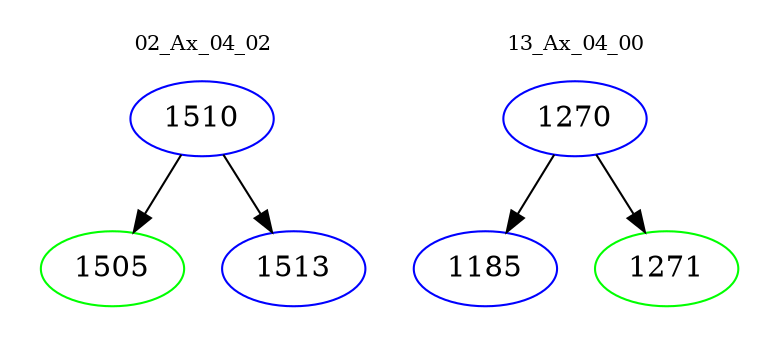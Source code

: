 digraph{
subgraph cluster_0 {
color = white
label = "02_Ax_04_02";
fontsize=10;
T0_1510 [label="1510", color="blue"]
T0_1510 -> T0_1505 [color="black"]
T0_1505 [label="1505", color="green"]
T0_1510 -> T0_1513 [color="black"]
T0_1513 [label="1513", color="blue"]
}
subgraph cluster_1 {
color = white
label = "13_Ax_04_00";
fontsize=10;
T1_1270 [label="1270", color="blue"]
T1_1270 -> T1_1185 [color="black"]
T1_1185 [label="1185", color="blue"]
T1_1270 -> T1_1271 [color="black"]
T1_1271 [label="1271", color="green"]
}
}
